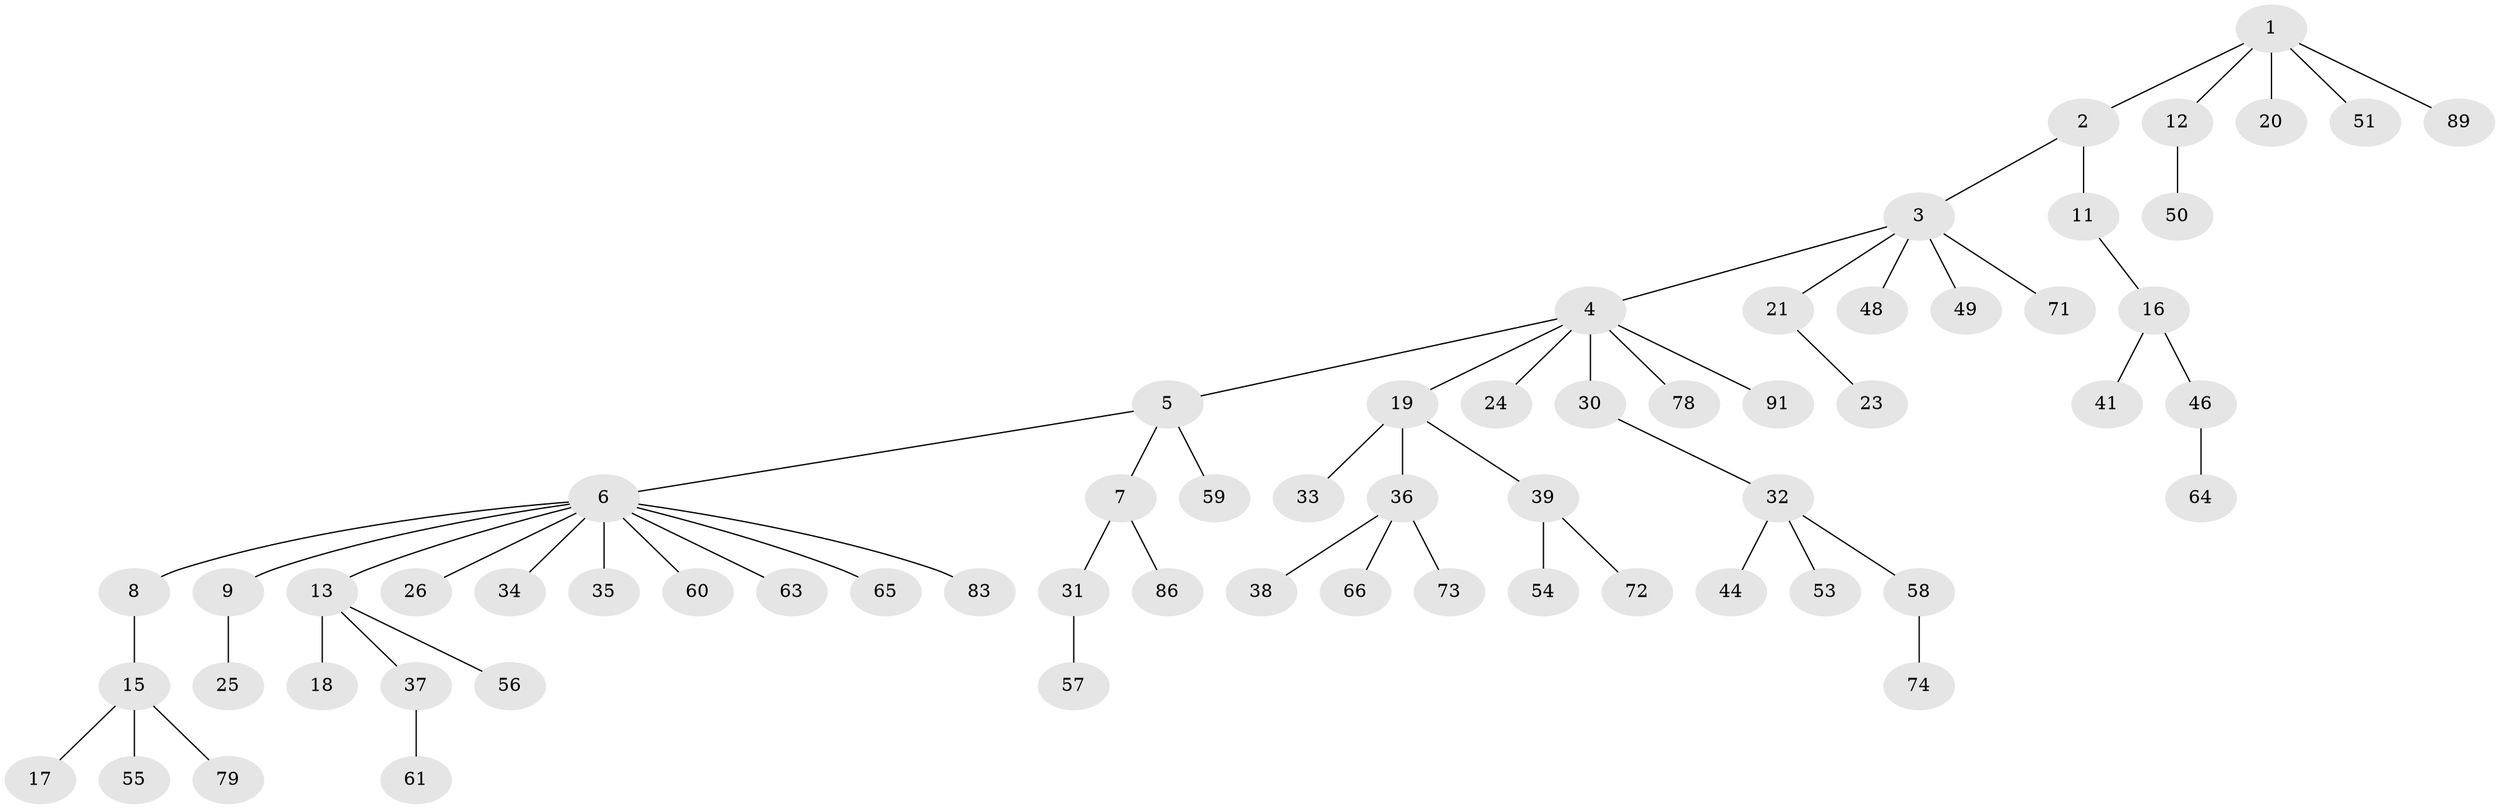 // original degree distribution, {4: 0.07692307692307693, 6: 0.02197802197802198, 8: 0.01098901098901099, 7: 0.01098901098901099, 2: 0.2967032967032967, 3: 0.07692307692307693, 5: 0.01098901098901099, 1: 0.4945054945054945}
// Generated by graph-tools (version 1.1) at 2025/42/03/06/25 10:42:06]
// undirected, 63 vertices, 62 edges
graph export_dot {
graph [start="1"]
  node [color=gray90,style=filled];
  1 [super="+42"];
  2 [super="+28"];
  3 [super="+10"];
  4 [super="+14"];
  5;
  6 [super="+22"];
  7 [super="+29"];
  8;
  9;
  11;
  12 [super="+77"];
  13 [super="+88"];
  15 [super="+62"];
  16 [super="+47"];
  17 [super="+80"];
  18;
  19 [super="+27"];
  20 [super="+87"];
  21;
  23 [super="+40"];
  24;
  25;
  26;
  30;
  31 [super="+52"];
  32;
  33;
  34;
  35;
  36;
  37 [super="+45"];
  38 [super="+82"];
  39 [super="+43"];
  41 [super="+84"];
  44 [super="+68"];
  46;
  48;
  49;
  50;
  51 [super="+76"];
  53 [super="+75"];
  54;
  55;
  56 [super="+69"];
  57 [super="+85"];
  58 [super="+70"];
  59 [super="+81"];
  60;
  61 [super="+67"];
  63;
  64;
  65;
  66;
  71;
  72;
  73;
  74;
  78;
  79;
  83 [super="+90"];
  86;
  89;
  91;
  1 -- 2;
  1 -- 12;
  1 -- 20;
  1 -- 89;
  1 -- 51;
  2 -- 3;
  2 -- 11;
  3 -- 4;
  3 -- 21;
  3 -- 48;
  3 -- 49;
  3 -- 71;
  4 -- 5;
  4 -- 19;
  4 -- 24;
  4 -- 30;
  4 -- 78;
  4 -- 91;
  5 -- 6;
  5 -- 7;
  5 -- 59;
  6 -- 8;
  6 -- 9;
  6 -- 13;
  6 -- 35;
  6 -- 60;
  6 -- 65;
  6 -- 34;
  6 -- 83;
  6 -- 26;
  6 -- 63;
  7 -- 31;
  7 -- 86;
  8 -- 15;
  9 -- 25;
  11 -- 16;
  12 -- 50;
  13 -- 18;
  13 -- 37;
  13 -- 56;
  15 -- 17;
  15 -- 55;
  15 -- 79;
  16 -- 41;
  16 -- 46;
  19 -- 36;
  19 -- 33;
  19 -- 39;
  21 -- 23;
  30 -- 32;
  31 -- 57;
  32 -- 44;
  32 -- 53;
  32 -- 58;
  36 -- 38;
  36 -- 66;
  36 -- 73;
  37 -- 61;
  39 -- 54;
  39 -- 72;
  46 -- 64;
  58 -- 74;
}
